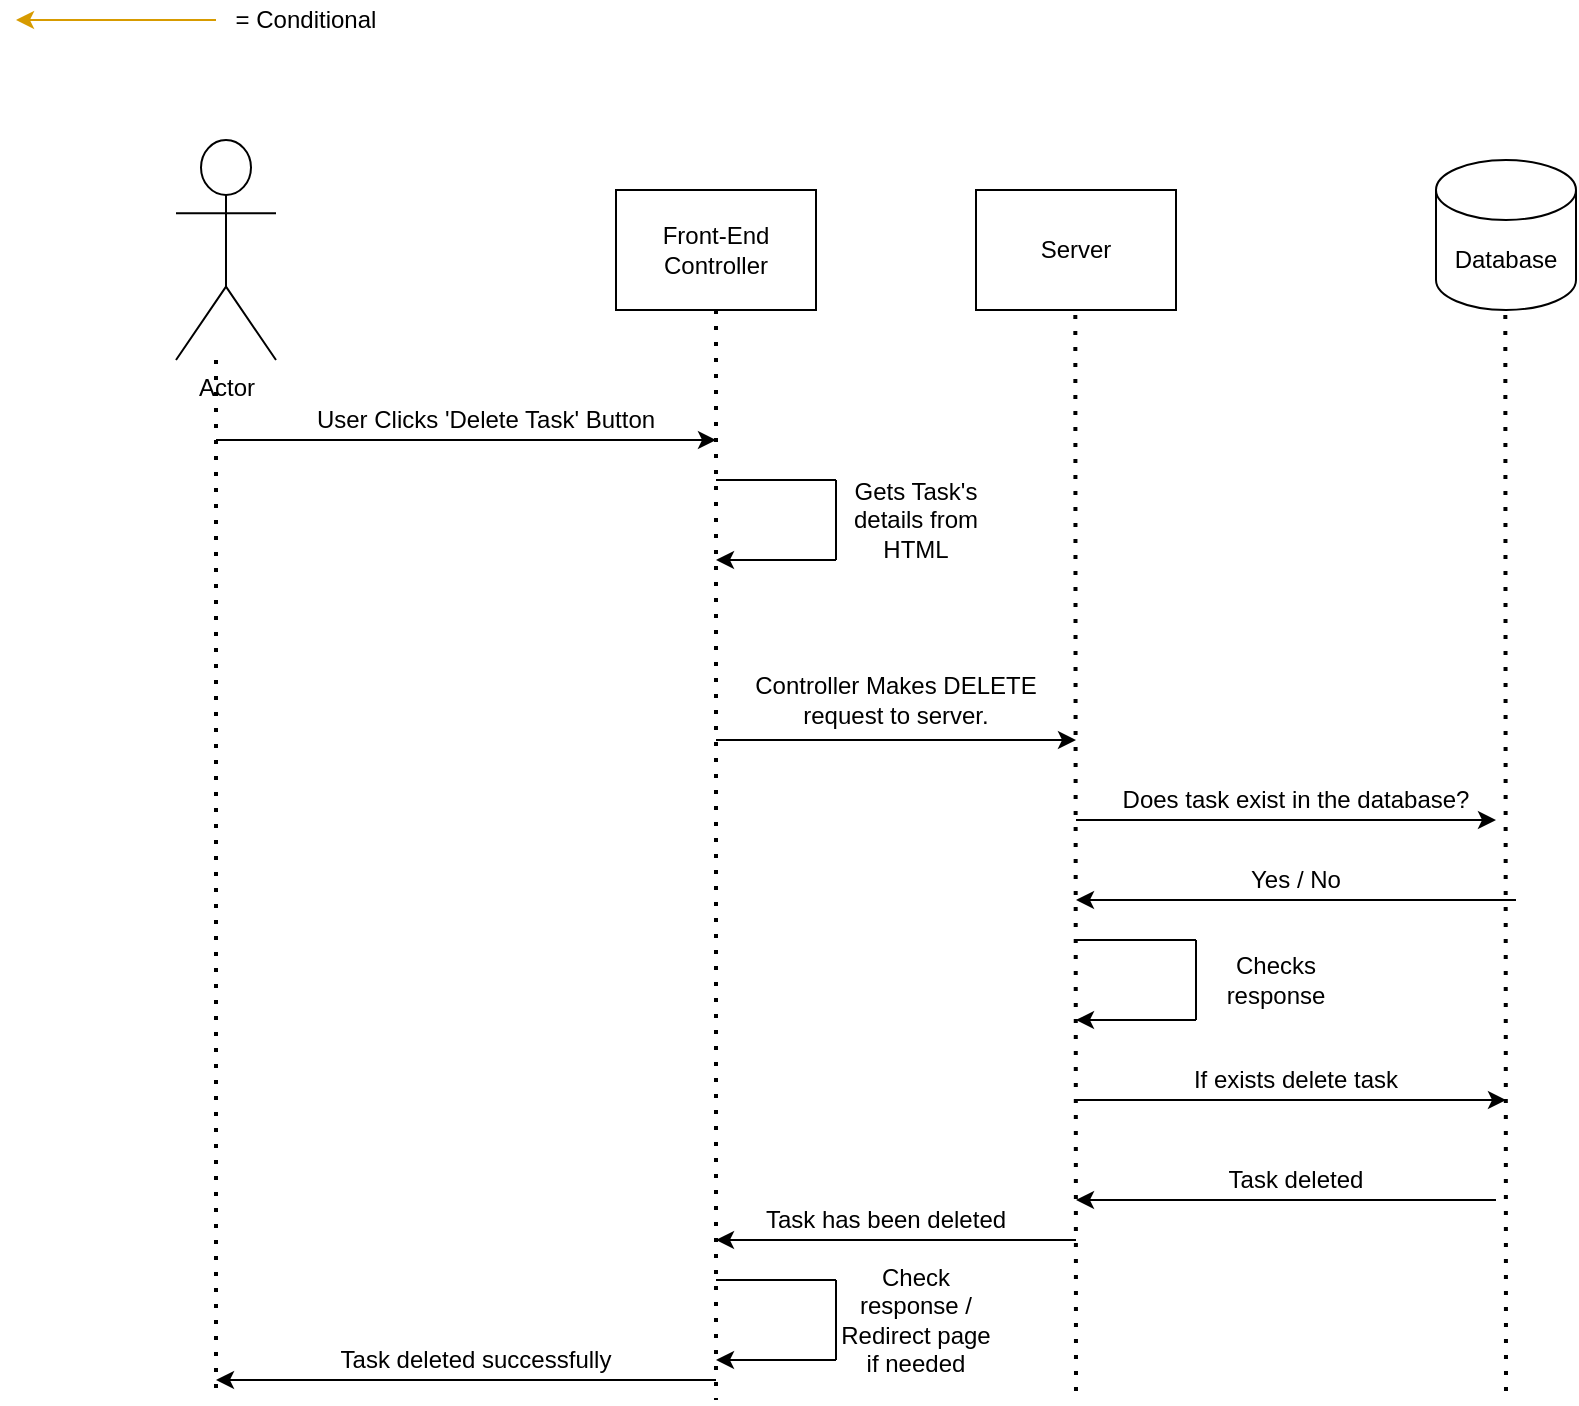 <mxfile version="14.2.9" type="device"><diagram id="gLwwRTHM_sax4v1_5Uqf" name="Page-1"><mxGraphModel dx="1363" dy="755" grid="1" gridSize="10" guides="1" tooltips="1" connect="1" arrows="1" fold="1" page="1" pageScale="1" pageWidth="850" pageHeight="1100" math="0" shadow="0"><root><mxCell id="0"/><mxCell id="1" parent="0"/><mxCell id="o1XTGOo5_ii0ce84xoPS-1" value="Actor" style="shape=umlActor;verticalLabelPosition=bottom;verticalAlign=top;html=1;outlineConnect=0;" vertex="1" parent="1"><mxGeometry x="120" y="90" width="50" height="110" as="geometry"/></mxCell><mxCell id="o1XTGOo5_ii0ce84xoPS-9" value="Front-End Controller" style="rounded=0;whiteSpace=wrap;html=1;" vertex="1" parent="1"><mxGeometry x="340" y="115" width="100" height="60" as="geometry"/></mxCell><mxCell id="o1XTGOo5_ii0ce84xoPS-10" value="" style="endArrow=none;dashed=1;html=1;dashPattern=1 3;strokeWidth=2;" edge="1" parent="1"><mxGeometry width="50" height="50" relative="1" as="geometry"><mxPoint x="140" y="200" as="sourcePoint"/><mxPoint x="140" y="720" as="targetPoint"/></mxGeometry></mxCell><mxCell id="o1XTGOo5_ii0ce84xoPS-12" value="" style="endArrow=classic;html=1;" edge="1" parent="1"><mxGeometry width="50" height="50" relative="1" as="geometry"><mxPoint x="140" y="240" as="sourcePoint"/><mxPoint x="390" y="240" as="targetPoint"/></mxGeometry></mxCell><mxCell id="o1XTGOo5_ii0ce84xoPS-13" value="" style="endArrow=none;dashed=1;html=1;dashPattern=1 3;strokeWidth=2;exitX=0.5;exitY=1;exitDx=0;exitDy=0;" edge="1" parent="1" source="o1XTGOo5_ii0ce84xoPS-9"><mxGeometry width="50" height="50" relative="1" as="geometry"><mxPoint x="460" y="200" as="sourcePoint"/><mxPoint x="390" y="720" as="targetPoint"/></mxGeometry></mxCell><mxCell id="o1XTGOo5_ii0ce84xoPS-14" value="User Clicks 'Delete Task' Button" style="text;html=1;strokeColor=none;fillColor=none;align=center;verticalAlign=middle;whiteSpace=wrap;rounded=0;" vertex="1" parent="1"><mxGeometry x="175" y="220" width="200" height="20" as="geometry"/></mxCell><mxCell id="o1XTGOo5_ii0ce84xoPS-20" value="Server" style="rounded=0;whiteSpace=wrap;html=1;" vertex="1" parent="1"><mxGeometry x="520" y="115" width="100" height="60" as="geometry"/></mxCell><mxCell id="o1XTGOo5_ii0ce84xoPS-31" value="" style="endArrow=classic;html=1;" edge="1" parent="1"><mxGeometry width="50" height="50" relative="1" as="geometry"><mxPoint x="390" y="390" as="sourcePoint"/><mxPoint x="570" y="390" as="targetPoint"/></mxGeometry></mxCell><mxCell id="o1XTGOo5_ii0ce84xoPS-32" value="" style="endArrow=none;dashed=1;html=1;dashPattern=1 3;strokeWidth=2;exitX=0.5;exitY=1;exitDx=0;exitDy=0;" edge="1" parent="1"><mxGeometry width="50" height="50" relative="1" as="geometry"><mxPoint x="569.66" y="177.5" as="sourcePoint"/><mxPoint x="570" y="720" as="targetPoint"/></mxGeometry></mxCell><mxCell id="o1XTGOo5_ii0ce84xoPS-33" value="Controller Makes DELETE request to server." style="text;html=1;strokeColor=none;fillColor=none;align=center;verticalAlign=middle;whiteSpace=wrap;rounded=0;" vertex="1" parent="1"><mxGeometry x="390" y="350" width="180" height="40" as="geometry"/></mxCell><mxCell id="o1XTGOo5_ii0ce84xoPS-35" value="Database" style="shape=cylinder3;whiteSpace=wrap;html=1;boundedLbl=1;backgroundOutline=1;size=15;" vertex="1" parent="1"><mxGeometry x="750" y="100" width="70" height="75" as="geometry"/></mxCell><mxCell id="o1XTGOo5_ii0ce84xoPS-37" value="" style="endArrow=none;dashed=1;html=1;dashPattern=1 3;strokeWidth=2;exitX=0.5;exitY=1;exitDx=0;exitDy=0;" edge="1" parent="1"><mxGeometry width="50" height="50" relative="1" as="geometry"><mxPoint x="784.66" y="177.5" as="sourcePoint"/><mxPoint x="785" y="720" as="targetPoint"/></mxGeometry></mxCell><mxCell id="o1XTGOo5_ii0ce84xoPS-48" style="edgeStyle=orthogonalEdgeStyle;rounded=0;orthogonalLoop=1;jettySize=auto;html=1;fillColor=#ffe6cc;strokeColor=#d79b00;" edge="1" parent="1" source="o1XTGOo5_ii0ce84xoPS-46"><mxGeometry relative="1" as="geometry"><mxPoint x="40" y="30" as="targetPoint"/></mxGeometry></mxCell><mxCell id="o1XTGOo5_ii0ce84xoPS-46" value="= Conditional" style="text;html=1;strokeColor=none;fillColor=none;align=center;verticalAlign=middle;whiteSpace=wrap;rounded=0;" vertex="1" parent="1"><mxGeometry x="140" y="20" width="90" height="20" as="geometry"/></mxCell><mxCell id="o1XTGOo5_ii0ce84xoPS-59" value="" style="endArrow=none;html=1;" edge="1" parent="1"><mxGeometry width="50" height="50" relative="1" as="geometry"><mxPoint x="450" y="660" as="sourcePoint"/><mxPoint x="390" y="660" as="targetPoint"/></mxGeometry></mxCell><mxCell id="o1XTGOo5_ii0ce84xoPS-60" value="" style="endArrow=none;html=1;" edge="1" parent="1"><mxGeometry width="50" height="50" relative="1" as="geometry"><mxPoint x="450" y="660" as="sourcePoint"/><mxPoint x="450" y="700" as="targetPoint"/></mxGeometry></mxCell><mxCell id="o1XTGOo5_ii0ce84xoPS-61" value="" style="endArrow=classic;html=1;" edge="1" parent="1"><mxGeometry width="50" height="50" relative="1" as="geometry"><mxPoint x="450" y="700" as="sourcePoint"/><mxPoint x="390" y="700" as="targetPoint"/></mxGeometry></mxCell><mxCell id="o1XTGOo5_ii0ce84xoPS-62" value="Check response / Redirect page if needed" style="text;html=1;strokeColor=none;fillColor=none;align=center;verticalAlign=middle;whiteSpace=wrap;rounded=0;" vertex="1" parent="1"><mxGeometry x="450" y="670" width="80" height="20" as="geometry"/></mxCell><mxCell id="o1XTGOo5_ii0ce84xoPS-65" value="" style="endArrow=classic;html=1;" edge="1" parent="1"><mxGeometry width="50" height="50" relative="1" as="geometry"><mxPoint x="390" y="710" as="sourcePoint"/><mxPoint x="140" y="710" as="targetPoint"/></mxGeometry></mxCell><mxCell id="o1XTGOo5_ii0ce84xoPS-66" value="Task deleted successfully" style="text;html=1;strokeColor=none;fillColor=none;align=center;verticalAlign=middle;whiteSpace=wrap;rounded=0;" vertex="1" parent="1"><mxGeometry x="160" y="690" width="220" height="20" as="geometry"/></mxCell><mxCell id="o1XTGOo5_ii0ce84xoPS-80" value="" style="endArrow=none;html=1;" edge="1" parent="1"><mxGeometry width="50" height="50" relative="1" as="geometry"><mxPoint x="450" y="260.0" as="sourcePoint"/><mxPoint x="390" y="260.0" as="targetPoint"/></mxGeometry></mxCell><mxCell id="o1XTGOo5_ii0ce84xoPS-81" value="" style="endArrow=none;html=1;" edge="1" parent="1"><mxGeometry width="50" height="50" relative="1" as="geometry"><mxPoint x="450" y="260.0" as="sourcePoint"/><mxPoint x="450" y="300.0" as="targetPoint"/></mxGeometry></mxCell><mxCell id="o1XTGOo5_ii0ce84xoPS-82" value="" style="endArrow=classic;html=1;" edge="1" parent="1"><mxGeometry width="50" height="50" relative="1" as="geometry"><mxPoint x="450" y="300.0" as="sourcePoint"/><mxPoint x="390" y="300.0" as="targetPoint"/></mxGeometry></mxCell><mxCell id="o1XTGOo5_ii0ce84xoPS-83" value="Gets Task's details from HTML" style="text;html=1;strokeColor=none;fillColor=none;align=center;verticalAlign=middle;whiteSpace=wrap;rounded=0;" vertex="1" parent="1"><mxGeometry x="450" y="270.0" width="80" height="20" as="geometry"/></mxCell><mxCell id="o1XTGOo5_ii0ce84xoPS-88" value="" style="endArrow=classic;html=1;" edge="1" parent="1"><mxGeometry width="50" height="50" relative="1" as="geometry"><mxPoint x="570" y="430" as="sourcePoint"/><mxPoint x="780" y="430" as="targetPoint"/></mxGeometry></mxCell><mxCell id="o1XTGOo5_ii0ce84xoPS-89" value="Does task exist in the database?" style="text;html=1;strokeColor=none;fillColor=none;align=center;verticalAlign=middle;whiteSpace=wrap;rounded=0;" vertex="1" parent="1"><mxGeometry x="590" y="410" width="180" height="20" as="geometry"/></mxCell><mxCell id="o1XTGOo5_ii0ce84xoPS-90" value="" style="endArrow=classic;html=1;" edge="1" parent="1"><mxGeometry width="50" height="50" relative="1" as="geometry"><mxPoint x="790" y="470" as="sourcePoint"/><mxPoint x="570" y="470" as="targetPoint"/></mxGeometry></mxCell><mxCell id="o1XTGOo5_ii0ce84xoPS-91" value="Yes / No" style="text;html=1;strokeColor=none;fillColor=none;align=center;verticalAlign=middle;whiteSpace=wrap;rounded=0;" vertex="1" parent="1"><mxGeometry x="650" y="450" width="60" height="20" as="geometry"/></mxCell><mxCell id="o1XTGOo5_ii0ce84xoPS-92" value="" style="endArrow=classic;html=1;" edge="1" parent="1"><mxGeometry width="50" height="50" relative="1" as="geometry"><mxPoint x="570" y="570" as="sourcePoint"/><mxPoint x="785" y="570" as="targetPoint"/></mxGeometry></mxCell><mxCell id="o1XTGOo5_ii0ce84xoPS-93" value="If exists delete task" style="text;html=1;strokeColor=none;fillColor=none;align=center;verticalAlign=middle;whiteSpace=wrap;rounded=0;" vertex="1" parent="1"><mxGeometry x="590" y="550" width="180" height="20" as="geometry"/></mxCell><mxCell id="o1XTGOo5_ii0ce84xoPS-97" value="" style="endArrow=classic;html=1;" edge="1" parent="1"><mxGeometry width="50" height="50" relative="1" as="geometry"><mxPoint x="780" y="620" as="sourcePoint"/><mxPoint x="570" y="620" as="targetPoint"/></mxGeometry></mxCell><mxCell id="o1XTGOo5_ii0ce84xoPS-98" value="Task deleted" style="text;html=1;strokeColor=none;fillColor=none;align=center;verticalAlign=middle;whiteSpace=wrap;rounded=0;" vertex="1" parent="1"><mxGeometry x="610" y="600" width="140" height="20" as="geometry"/></mxCell><mxCell id="o1XTGOo5_ii0ce84xoPS-103" value="" style="endArrow=none;html=1;" edge="1" parent="1"><mxGeometry width="50" height="50" relative="1" as="geometry"><mxPoint x="630" y="490" as="sourcePoint"/><mxPoint x="570" y="490" as="targetPoint"/></mxGeometry></mxCell><mxCell id="o1XTGOo5_ii0ce84xoPS-104" value="" style="endArrow=none;html=1;" edge="1" parent="1"><mxGeometry width="50" height="50" relative="1" as="geometry"><mxPoint x="630" y="490" as="sourcePoint"/><mxPoint x="630" y="530" as="targetPoint"/></mxGeometry></mxCell><mxCell id="o1XTGOo5_ii0ce84xoPS-105" value="" style="endArrow=classic;html=1;" edge="1" parent="1"><mxGeometry width="50" height="50" relative="1" as="geometry"><mxPoint x="630" y="530" as="sourcePoint"/><mxPoint x="570" y="530" as="targetPoint"/></mxGeometry></mxCell><mxCell id="o1XTGOo5_ii0ce84xoPS-106" value="Checks response" style="text;html=1;strokeColor=none;fillColor=none;align=center;verticalAlign=middle;whiteSpace=wrap;rounded=0;" vertex="1" parent="1"><mxGeometry x="630" y="500.0" width="80" height="20" as="geometry"/></mxCell><mxCell id="o1XTGOo5_ii0ce84xoPS-112" value="" style="endArrow=classic;html=1;" edge="1" parent="1"><mxGeometry width="50" height="50" relative="1" as="geometry"><mxPoint x="570" y="640" as="sourcePoint"/><mxPoint x="390" y="640" as="targetPoint"/></mxGeometry></mxCell><mxCell id="o1XTGOo5_ii0ce84xoPS-113" value="Task has been deleted" style="text;html=1;strokeColor=none;fillColor=none;align=center;verticalAlign=middle;whiteSpace=wrap;rounded=0;" vertex="1" parent="1"><mxGeometry x="410" y="620" width="130" height="20" as="geometry"/></mxCell></root></mxGraphModel></diagram></mxfile>
